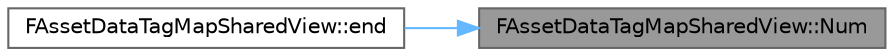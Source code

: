 digraph "FAssetDataTagMapSharedView::Num"
{
 // INTERACTIVE_SVG=YES
 // LATEX_PDF_SIZE
  bgcolor="transparent";
  edge [fontname=Helvetica,fontsize=10,labelfontname=Helvetica,labelfontsize=10];
  node [fontname=Helvetica,fontsize=10,shape=box,height=0.2,width=0.4];
  rankdir="RL";
  Node1 [id="Node000001",label="FAssetDataTagMapSharedView::Num",height=0.2,width=0.4,color="gray40", fillcolor="grey60", style="filled", fontcolor="black",tooltip="Retrieve size of map."];
  Node1 -> Node2 [id="edge1_Node000001_Node000002",dir="back",color="steelblue1",style="solid",tooltip=" "];
  Node2 [id="Node000002",label="FAssetDataTagMapSharedView::end",height=0.2,width=0.4,color="grey40", fillcolor="white", style="filled",URL="$df/d78/classFAssetDataTagMapSharedView.html#a1d5ea3b9eb458fae0f78b70a6f5fc8f4",tooltip="Range for iterator access - DO NOT USE DIRECTLY."];
}
